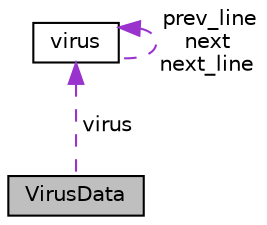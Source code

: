 digraph "VirusData"
{
 // LATEX_PDF_SIZE
  edge [fontname="Helvetica",fontsize="10",labelfontname="Helvetica",labelfontsize="10"];
  node [fontname="Helvetica",fontsize="10",shape=record];
  Node1 [label="VirusData",height=0.2,width=0.4,color="black", fillcolor="grey75", style="filled", fontcolor="black",tooltip="Structure d'une donnée de Virus prédéfini (contenant le Virus et le nom de son type)"];
  Node2 -> Node1 [dir="back",color="darkorchid3",fontsize="10",style="dashed",label=" virus" ,fontname="Helvetica"];
  Node2 [label="virus",height=0.2,width=0.4,color="black", fillcolor="white", style="filled",URL="$structvirus.html",tooltip="Structure d'un Virus."];
  Node2 -> Node2 [dir="back",color="darkorchid3",fontsize="10",style="dashed",label=" prev_line\nnext\nnext_line" ,fontname="Helvetica"];
}
